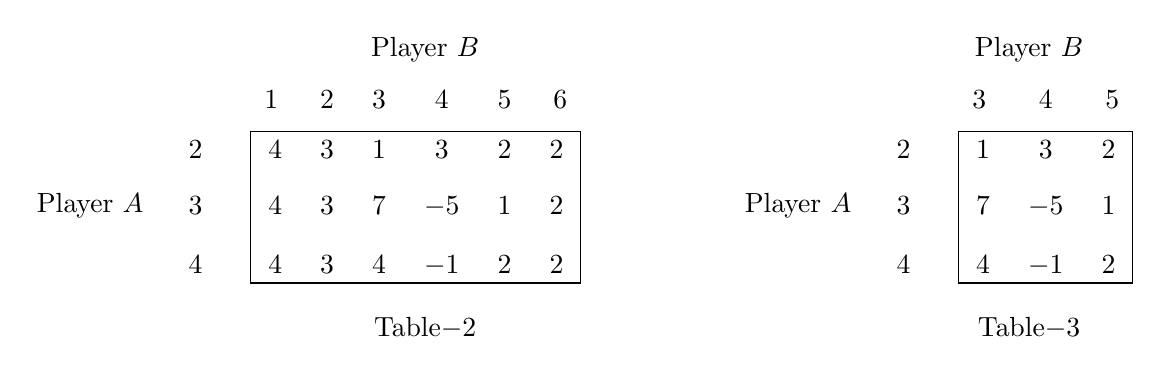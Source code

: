 \begin{tikzpicture}
    \matrix [matrix of math nodes,row sep=0.25cm,column sep=0.25cm] (n) {
        \;4 & 3 & 1 & 3  & 2 & 2\; \\
        \;4 & 3 & 7 & -5 & 1 & 2\; \\
        \;4 & 3 & 4 & -1 & 2 & 2\; \\
    };
    \draw (n-1-1.north west) rectangle (n-3-6.south east);
    \node[above=1 cm] at (n-1-4.west)(up) {Player $B$};
    \node[left=1.5 cm] at (n-2-1) {Player $A$};

    \foreach \x in {1,...,6} \node[above=.4 cm] at (n-1-\x) {\x};
    \foreach \x in {1,...,3} \node[left=.75 cm] at (n-\x-1) {\the\numexpr\x+1};
    \node[below=3 cm of up] {Table$-$2};

    \matrix [matrix of math nodes,row sep=0.25cm,column sep=0.25cm,xshift=8cm] (m) {
        \; 1 & 3  & 2 \; \\
        \; 7 & -5 & 1 \; \\
        \; 4 & -1 & 2 \; \\
    };
    \draw (m-1-1.north west) rectangle (m-3-3.south east);
    \node[above=1 cm] at (m-1-2.west)(upp) {Player $B$};
    \node[left=1.5 cm] at (m-2-1) {Player $A$};

    \foreach \x in {1,...,3} \node[above=.4 cm] at (m-1-\x) {\the\numexpr\x+2};
    \foreach \x in {1,...,3} \node[left=.75 cm] at (m-\x-1) {\the\numexpr\x+1};
    \node[below=3 cm of upp] {Table$-$3};
\end{tikzpicture}